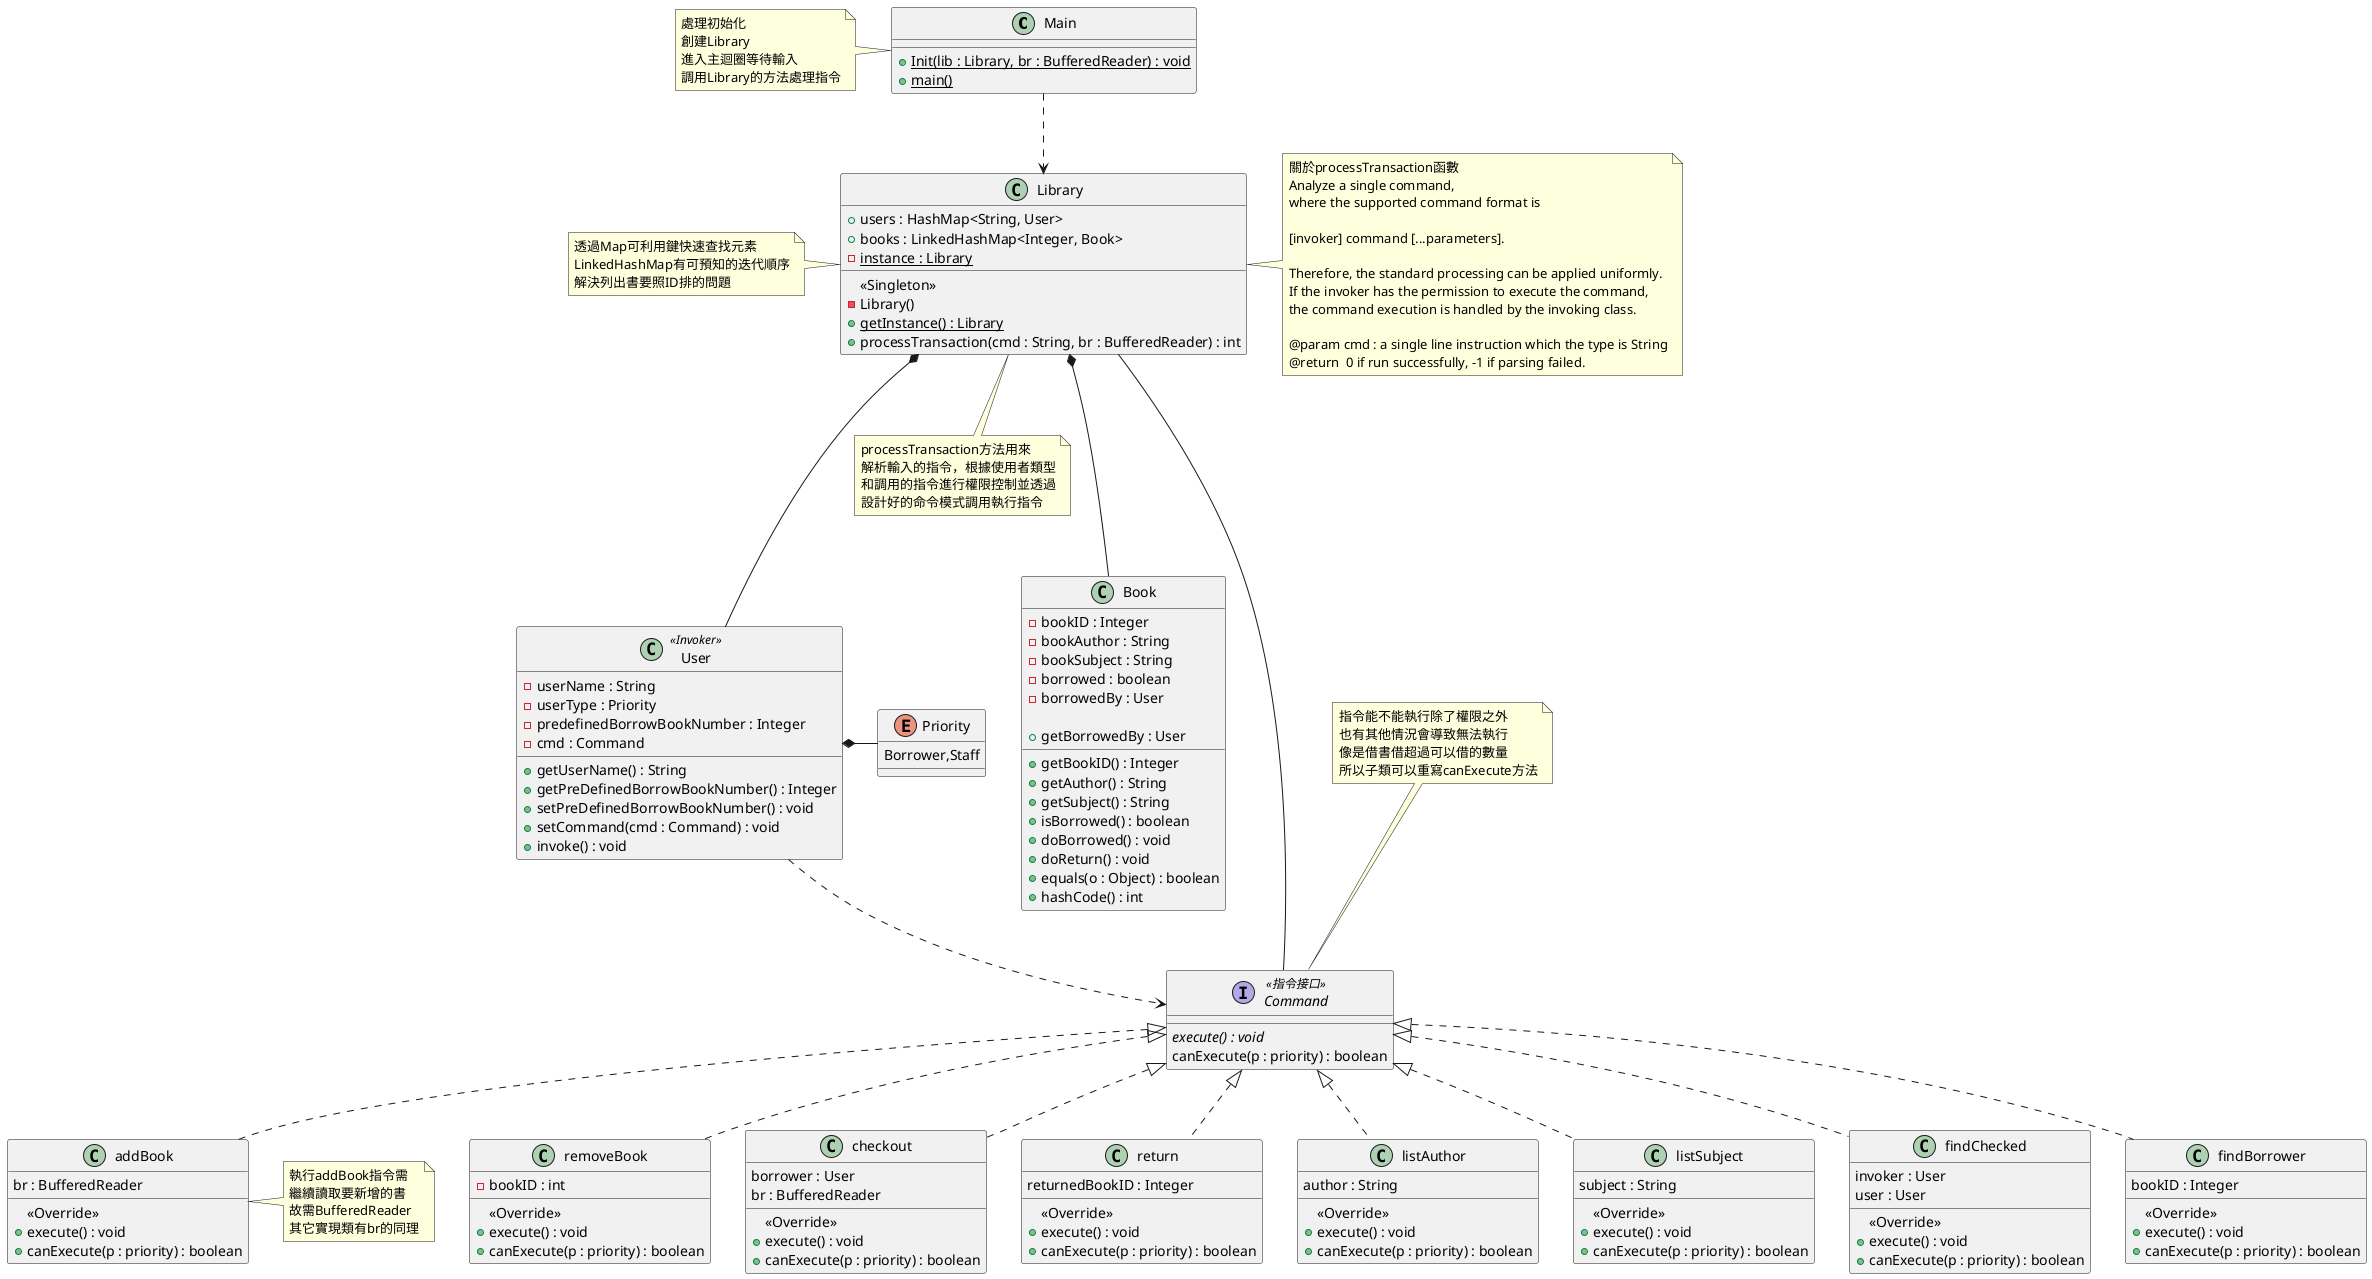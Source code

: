 @startuml
class Main{
    +{static}Init(lib : Library, br : BufferedReader) : void
    +{static}main()
}
note left of Main : 處理初始化\n創建Library\n進入主迴圈等待輸入\n調用Library的方法處理指令

class Library{
    +users : HashMap<String, User>
    +books : LinkedHashMap<Integer, Book>
    {static}-instance : Library

    {method}<<Singleton>>
    -Library()
    {static}+getInstance() : Library
    +processTransaction(cmd : String, br : BufferedReader) : int
}
note left of Library : 透過Map可利用鍵快速查找元素\nLinkedHashMap有可預知的迭代順序\n解決列出書要照ID排的問題
note bottom of Library : processTransaction方法用來\n解析輸入的指令，根據使用者類型\n和調用的指令進行權限控制並透過\n設計好的命令模式調用執行指令
note right of Library : 關於processTransaction函數\nAnalyze a single command,\nwhere the supported command format is\n\n[invoker] command [...parameters].\n\nTherefore, the standard processing can be applied uniformly.\nIf the invoker has the permission to execute the command,\nthe command execution is handled by the invoking class.\n\n@param cmd : a single line instruction which the type is String\n@return  0 if run successfully, -1 if parsing failed.


enum Priority{
    Borrower,Staff
}
class User<<Invoker>>{
    -userName : String
    -userType : Priority
    -predefinedBorrowBookNumber : Integer
    -cmd : Command
    +getUserName() : String
    +getPreDefinedBorrowBookNumber() : Integer
    +setPreDefinedBorrowBookNumber() : void
    +setCommand(cmd : Command) : void
    +invoke() : void
}


class Book{
    -bookID : Integer
    -bookAuthor : String
    -bookSubject : String
    -borrowed : boolean
    -borrowedBy : User

    +getBookID() : Integer
    +getAuthor() : String
    +getSubject() : String
    +isBorrowed() : boolean
    +getBorrowedBy : User
    +doBorrowed() : void
    +doReturn() : void
    +equals(o : Object) : boolean
    +hashCode() : int
}


interface Command<< 指令接口 >>{
    {abstract} execute() : void
    canExecute(p : priority) : boolean
}
note top of Command : 指令能不能執行除了權限之外\n也有其他情況會導致無法執行\n像是借書借超過可以借的數量\n所以子類可以重寫canExecute方法

class addBook implements Command{
    br : BufferedReader

    {method}<<Override>>
    +execute() : void
    +canExecute(p : priority) : boolean
}
note right of addBook : 執行addBook指令需\n繼續讀取要新增的書\n故需BufferedReader\n其它實現類有br的同理

class removeBook implements Command{
    -bookID : int
    {method}<<Override>>
    +execute() : void
    +canExecute(p : priority) : boolean
}

class checkout implements Command{
    borrower : User
    br : BufferedReader
    {method}<<Override>>
    +execute() : void
    +canExecute(p : priority) : boolean
}

class return implements Command{
    returnedBookID : Integer
    {method}<<Override>>
    +execute() : void
    +canExecute(p : priority) : boolean
}

class listAuthor implements Command{
    author : String
    {method}<<Override>>
    +execute() : void
    +canExecute(p : priority) : boolean
}

class listSubject implements Command{
    subject : String
    {method}<<Override>>
    +execute() : void
    +canExecute(p : priority) : boolean
}

class findChecked implements Command{
    invoker : User
    user : User
    {method}<<Override>>
    +execute() : void
    +canExecute(p : priority) : boolean
}

class findBorrower implements Command{
    bookID : Integer
    {method}<<Override>>
    +execute() : void
    +canExecute(p : priority) : boolean
}

Main ..> Library
Library -- Command
Library *--- Book
Library *--- User
User *- Priority
User ..> Command
@enduml
